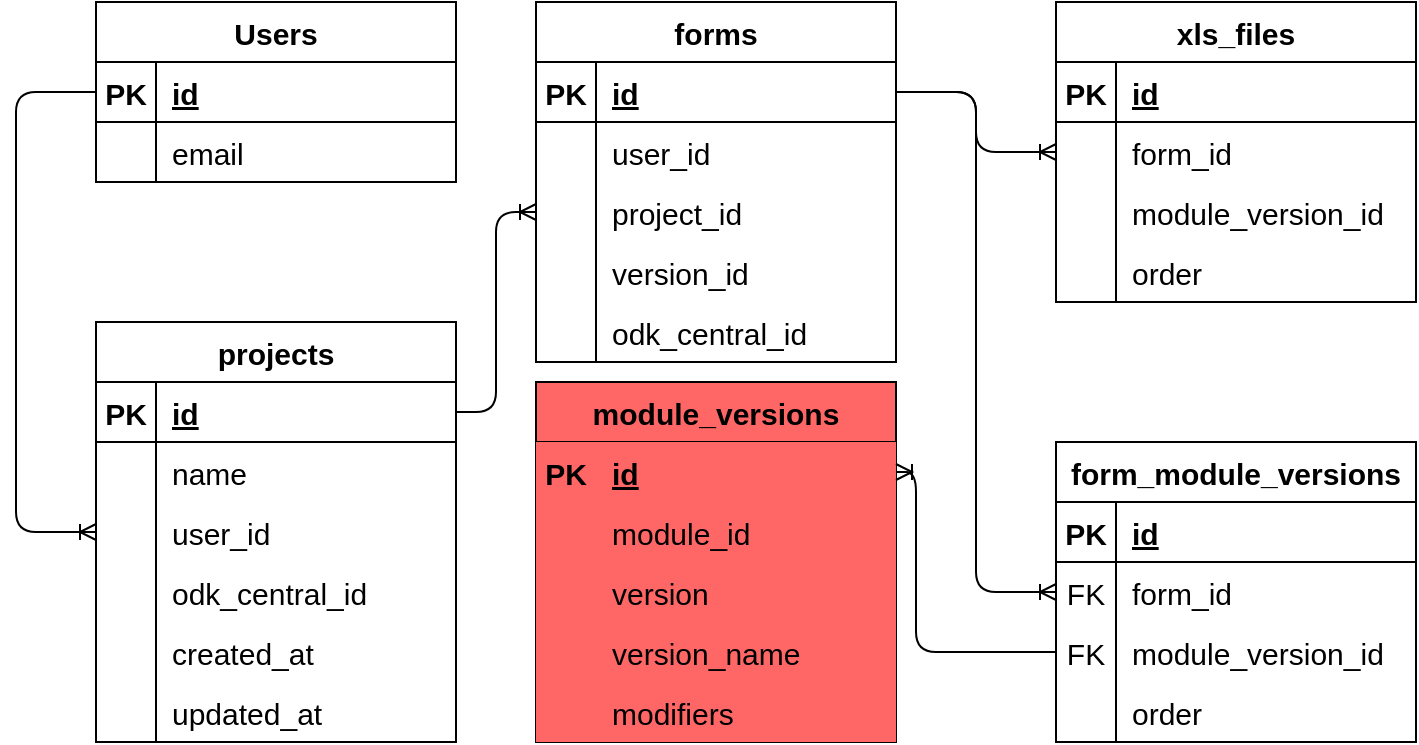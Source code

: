 <mxfile version="14.9.6" type="device"><diagram id="-RQtp0on42Yfe7cX6TAC" name="Page-1"><mxGraphModel dx="1024" dy="593" grid="1" gridSize="10" guides="1" tooltips="1" connect="1" arrows="1" fold="1" page="1" pageScale="1" pageWidth="1654" pageHeight="2336" math="0" shadow="0"><root><mxCell id="0"/><mxCell id="1" parent="0"/><mxCell id="PeWnFqlLQB9ZJIhjdBTY-1" value="Users" style="shape=table;startSize=30;container=1;collapsible=1;childLayout=tableLayout;fixedRows=1;rowLines=0;fontStyle=1;align=center;resizeLast=1;fontSize=15;" vertex="1" parent="1"><mxGeometry x="80" y="320" width="180" height="90" as="geometry"/></mxCell><mxCell id="PeWnFqlLQB9ZJIhjdBTY-2" value="" style="shape=partialRectangle;collapsible=0;dropTarget=0;pointerEvents=0;fillColor=none;top=0;left=0;bottom=1;right=0;points=[[0,0.5],[1,0.5]];portConstraint=eastwest;fontSize=15;" vertex="1" parent="PeWnFqlLQB9ZJIhjdBTY-1"><mxGeometry y="30" width="180" height="30" as="geometry"/></mxCell><mxCell id="PeWnFqlLQB9ZJIhjdBTY-3" value="PK" style="shape=partialRectangle;connectable=0;fillColor=none;top=0;left=0;bottom=0;right=0;fontStyle=1;overflow=hidden;fontSize=15;" vertex="1" parent="PeWnFqlLQB9ZJIhjdBTY-2"><mxGeometry width="30" height="30" as="geometry"/></mxCell><mxCell id="PeWnFqlLQB9ZJIhjdBTY-4" value="id" style="shape=partialRectangle;connectable=0;fillColor=none;top=0;left=0;bottom=0;right=0;align=left;spacingLeft=6;fontStyle=5;overflow=hidden;fontSize=15;" vertex="1" parent="PeWnFqlLQB9ZJIhjdBTY-2"><mxGeometry x="30" width="150" height="30" as="geometry"/></mxCell><mxCell id="PeWnFqlLQB9ZJIhjdBTY-5" value="" style="shape=partialRectangle;collapsible=0;dropTarget=0;pointerEvents=0;fillColor=none;top=0;left=0;bottom=0;right=0;points=[[0,0.5],[1,0.5]];portConstraint=eastwest;fontSize=15;" vertex="1" parent="PeWnFqlLQB9ZJIhjdBTY-1"><mxGeometry y="60" width="180" height="30" as="geometry"/></mxCell><mxCell id="PeWnFqlLQB9ZJIhjdBTY-6" value="" style="shape=partialRectangle;connectable=0;fillColor=none;top=0;left=0;bottom=0;right=0;editable=1;overflow=hidden;fontSize=15;" vertex="1" parent="PeWnFqlLQB9ZJIhjdBTY-5"><mxGeometry width="30" height="30" as="geometry"/></mxCell><mxCell id="PeWnFqlLQB9ZJIhjdBTY-7" value="email" style="shape=partialRectangle;connectable=0;fillColor=none;top=0;left=0;bottom=0;right=0;align=left;spacingLeft=6;overflow=hidden;fontSize=15;" vertex="1" parent="PeWnFqlLQB9ZJIhjdBTY-5"><mxGeometry x="30" width="150" height="30" as="geometry"/></mxCell><mxCell id="PeWnFqlLQB9ZJIhjdBTY-17" value="projects" style="shape=table;startSize=30;container=1;collapsible=1;childLayout=tableLayout;fixedRows=1;rowLines=0;fontStyle=1;align=center;resizeLast=1;fontSize=15;" vertex="1" parent="1"><mxGeometry x="80" y="480" width="180" height="210" as="geometry"/></mxCell><mxCell id="PeWnFqlLQB9ZJIhjdBTY-18" value="" style="shape=partialRectangle;collapsible=0;dropTarget=0;pointerEvents=0;fillColor=none;top=0;left=0;bottom=1;right=0;points=[[0,0.5],[1,0.5]];portConstraint=eastwest;fontSize=15;" vertex="1" parent="PeWnFqlLQB9ZJIhjdBTY-17"><mxGeometry y="30" width="180" height="30" as="geometry"/></mxCell><mxCell id="PeWnFqlLQB9ZJIhjdBTY-19" value="PK" style="shape=partialRectangle;connectable=0;fillColor=none;top=0;left=0;bottom=0;right=0;fontStyle=1;overflow=hidden;fontSize=15;" vertex="1" parent="PeWnFqlLQB9ZJIhjdBTY-18"><mxGeometry width="30" height="30" as="geometry"/></mxCell><mxCell id="PeWnFqlLQB9ZJIhjdBTY-20" value="id" style="shape=partialRectangle;connectable=0;fillColor=none;top=0;left=0;bottom=0;right=0;align=left;spacingLeft=6;fontStyle=5;overflow=hidden;fontSize=15;" vertex="1" parent="PeWnFqlLQB9ZJIhjdBTY-18"><mxGeometry x="30" width="150" height="30" as="geometry"/></mxCell><mxCell id="PeWnFqlLQB9ZJIhjdBTY-21" value="" style="shape=partialRectangle;collapsible=0;dropTarget=0;pointerEvents=0;fillColor=none;top=0;left=0;bottom=0;right=0;points=[[0,0.5],[1,0.5]];portConstraint=eastwest;fontSize=15;" vertex="1" parent="PeWnFqlLQB9ZJIhjdBTY-17"><mxGeometry y="60" width="180" height="30" as="geometry"/></mxCell><mxCell id="PeWnFqlLQB9ZJIhjdBTY-22" value="" style="shape=partialRectangle;connectable=0;fillColor=none;top=0;left=0;bottom=0;right=0;editable=1;overflow=hidden;fontSize=15;" vertex="1" parent="PeWnFqlLQB9ZJIhjdBTY-21"><mxGeometry width="30" height="30" as="geometry"/></mxCell><mxCell id="PeWnFqlLQB9ZJIhjdBTY-23" value="name" style="shape=partialRectangle;connectable=0;fillColor=none;top=0;left=0;bottom=0;right=0;align=left;spacingLeft=6;overflow=hidden;fontSize=15;" vertex="1" parent="PeWnFqlLQB9ZJIhjdBTY-21"><mxGeometry x="30" width="150" height="30" as="geometry"/></mxCell><mxCell id="PeWnFqlLQB9ZJIhjdBTY-65" value="" style="shape=partialRectangle;collapsible=0;dropTarget=0;pointerEvents=0;fillColor=none;top=0;left=0;bottom=0;right=0;points=[[0,0.5],[1,0.5]];portConstraint=eastwest;fontSize=15;" vertex="1" parent="PeWnFqlLQB9ZJIhjdBTY-17"><mxGeometry y="90" width="180" height="30" as="geometry"/></mxCell><mxCell id="PeWnFqlLQB9ZJIhjdBTY-66" value="" style="shape=partialRectangle;connectable=0;fillColor=none;top=0;left=0;bottom=0;right=0;editable=1;overflow=hidden;fontSize=15;" vertex="1" parent="PeWnFqlLQB9ZJIhjdBTY-65"><mxGeometry width="30" height="30" as="geometry"/></mxCell><mxCell id="PeWnFqlLQB9ZJIhjdBTY-67" value="user_id" style="shape=partialRectangle;connectable=0;fillColor=none;top=0;left=0;bottom=0;right=0;align=left;spacingLeft=6;overflow=hidden;fontSize=15;" vertex="1" parent="PeWnFqlLQB9ZJIhjdBTY-65"><mxGeometry x="30" width="150" height="30" as="geometry"/></mxCell><mxCell id="PeWnFqlLQB9ZJIhjdBTY-45" value="" style="shape=partialRectangle;collapsible=0;dropTarget=0;pointerEvents=0;fillColor=none;top=0;left=0;bottom=0;right=0;points=[[0,0.5],[1,0.5]];portConstraint=eastwest;fontSize=15;" vertex="1" parent="PeWnFqlLQB9ZJIhjdBTY-17"><mxGeometry y="120" width="180" height="30" as="geometry"/></mxCell><mxCell id="PeWnFqlLQB9ZJIhjdBTY-46" value="" style="shape=partialRectangle;connectable=0;fillColor=none;top=0;left=0;bottom=0;right=0;editable=1;overflow=hidden;fontSize=15;" vertex="1" parent="PeWnFqlLQB9ZJIhjdBTY-45"><mxGeometry width="30" height="30" as="geometry"/></mxCell><mxCell id="PeWnFqlLQB9ZJIhjdBTY-47" value="odk_central_id" style="shape=partialRectangle;connectable=0;fillColor=none;top=0;left=0;bottom=0;right=0;align=left;spacingLeft=6;overflow=hidden;fontSize=15;" vertex="1" parent="PeWnFqlLQB9ZJIhjdBTY-45"><mxGeometry x="30" width="150" height="30" as="geometry"/></mxCell><mxCell id="PeWnFqlLQB9ZJIhjdBTY-59" value="" style="shape=partialRectangle;collapsible=0;dropTarget=0;pointerEvents=0;fillColor=none;top=0;left=0;bottom=0;right=0;points=[[0,0.5],[1,0.5]];portConstraint=eastwest;fontSize=15;" vertex="1" parent="PeWnFqlLQB9ZJIhjdBTY-17"><mxGeometry y="150" width="180" height="30" as="geometry"/></mxCell><mxCell id="PeWnFqlLQB9ZJIhjdBTY-60" value="" style="shape=partialRectangle;connectable=0;fillColor=none;top=0;left=0;bottom=0;right=0;editable=1;overflow=hidden;fontSize=15;" vertex="1" parent="PeWnFqlLQB9ZJIhjdBTY-59"><mxGeometry width="30" height="30" as="geometry"/></mxCell><mxCell id="PeWnFqlLQB9ZJIhjdBTY-61" value="created_at" style="shape=partialRectangle;connectable=0;fillColor=none;top=0;left=0;bottom=0;right=0;align=left;spacingLeft=6;overflow=hidden;fontSize=15;" vertex="1" parent="PeWnFqlLQB9ZJIhjdBTY-59"><mxGeometry x="30" width="150" height="30" as="geometry"/></mxCell><mxCell id="PeWnFqlLQB9ZJIhjdBTY-62" value="" style="shape=partialRectangle;collapsible=0;dropTarget=0;pointerEvents=0;fillColor=none;top=0;left=0;bottom=0;right=0;points=[[0,0.5],[1,0.5]];portConstraint=eastwest;fontSize=15;" vertex="1" parent="PeWnFqlLQB9ZJIhjdBTY-17"><mxGeometry y="180" width="180" height="30" as="geometry"/></mxCell><mxCell id="PeWnFqlLQB9ZJIhjdBTY-63" value="" style="shape=partialRectangle;connectable=0;fillColor=none;top=0;left=0;bottom=0;right=0;editable=1;overflow=hidden;fontSize=15;" vertex="1" parent="PeWnFqlLQB9ZJIhjdBTY-62"><mxGeometry width="30" height="30" as="geometry"/></mxCell><mxCell id="PeWnFqlLQB9ZJIhjdBTY-64" value="updated_at" style="shape=partialRectangle;connectable=0;fillColor=none;top=0;left=0;bottom=0;right=0;align=left;spacingLeft=6;overflow=hidden;fontSize=15;" vertex="1" parent="PeWnFqlLQB9ZJIhjdBTY-62"><mxGeometry x="30" width="150" height="30" as="geometry"/></mxCell><mxCell id="PeWnFqlLQB9ZJIhjdBTY-24" value="form_module_versions" style="shape=table;startSize=30;container=1;collapsible=1;childLayout=tableLayout;fixedRows=1;rowLines=0;fontStyle=1;align=center;resizeLast=1;fontSize=15;" vertex="1" parent="1"><mxGeometry x="560" y="540" width="180" height="150" as="geometry"/></mxCell><mxCell id="PeWnFqlLQB9ZJIhjdBTY-25" value="" style="shape=partialRectangle;collapsible=0;dropTarget=0;pointerEvents=0;fillColor=none;top=0;left=0;bottom=1;right=0;points=[[0,0.5],[1,0.5]];portConstraint=eastwest;fontSize=15;" vertex="1" parent="PeWnFqlLQB9ZJIhjdBTY-24"><mxGeometry y="30" width="180" height="30" as="geometry"/></mxCell><mxCell id="PeWnFqlLQB9ZJIhjdBTY-26" value="PK" style="shape=partialRectangle;connectable=0;fillColor=none;top=0;left=0;bottom=0;right=0;fontStyle=1;overflow=hidden;fontSize=15;" vertex="1" parent="PeWnFqlLQB9ZJIhjdBTY-25"><mxGeometry width="30" height="30" as="geometry"/></mxCell><mxCell id="PeWnFqlLQB9ZJIhjdBTY-27" value="id" style="shape=partialRectangle;connectable=0;fillColor=none;top=0;left=0;bottom=0;right=0;align=left;spacingLeft=6;fontStyle=5;overflow=hidden;fontSize=15;" vertex="1" parent="PeWnFqlLQB9ZJIhjdBTY-25"><mxGeometry x="30" width="150" height="30" as="geometry"/></mxCell><mxCell id="PeWnFqlLQB9ZJIhjdBTY-28" value="" style="shape=partialRectangle;collapsible=0;dropTarget=0;pointerEvents=0;fillColor=none;top=0;left=0;bottom=0;right=0;points=[[0,0.5],[1,0.5]];portConstraint=eastwest;fontSize=15;" vertex="1" parent="PeWnFqlLQB9ZJIhjdBTY-24"><mxGeometry y="60" width="180" height="30" as="geometry"/></mxCell><mxCell id="PeWnFqlLQB9ZJIhjdBTY-29" value="FK" style="shape=partialRectangle;connectable=0;fillColor=none;top=0;left=0;bottom=0;right=0;editable=1;overflow=hidden;fontSize=15;" vertex="1" parent="PeWnFqlLQB9ZJIhjdBTY-28"><mxGeometry width="30" height="30" as="geometry"/></mxCell><mxCell id="PeWnFqlLQB9ZJIhjdBTY-30" value="form_id" style="shape=partialRectangle;connectable=0;fillColor=none;top=0;left=0;bottom=0;right=0;align=left;spacingLeft=6;overflow=hidden;fontSize=15;" vertex="1" parent="PeWnFqlLQB9ZJIhjdBTY-28"><mxGeometry x="30" width="150" height="30" as="geometry"/></mxCell><mxCell id="PeWnFqlLQB9ZJIhjdBTY-100" value="" style="shape=partialRectangle;collapsible=0;dropTarget=0;pointerEvents=0;fillColor=none;top=0;left=0;bottom=0;right=0;points=[[0,0.5],[1,0.5]];portConstraint=eastwest;fontSize=15;" vertex="1" parent="PeWnFqlLQB9ZJIhjdBTY-24"><mxGeometry y="90" width="180" height="30" as="geometry"/></mxCell><mxCell id="PeWnFqlLQB9ZJIhjdBTY-101" value="FK" style="shape=partialRectangle;connectable=0;fillColor=none;top=0;left=0;bottom=0;right=0;editable=1;overflow=hidden;fontSize=15;" vertex="1" parent="PeWnFqlLQB9ZJIhjdBTY-100"><mxGeometry width="30" height="30" as="geometry"/></mxCell><mxCell id="PeWnFqlLQB9ZJIhjdBTY-102" value="module_version_id" style="shape=partialRectangle;connectable=0;fillColor=none;top=0;left=0;bottom=0;right=0;align=left;spacingLeft=6;overflow=hidden;fontSize=15;" vertex="1" parent="PeWnFqlLQB9ZJIhjdBTY-100"><mxGeometry x="30" width="150" height="30" as="geometry"/></mxCell><mxCell id="PeWnFqlLQB9ZJIhjdBTY-103" value="" style="shape=partialRectangle;collapsible=0;dropTarget=0;pointerEvents=0;fillColor=none;top=0;left=0;bottom=0;right=0;points=[[0,0.5],[1,0.5]];portConstraint=eastwest;fontSize=15;" vertex="1" parent="PeWnFqlLQB9ZJIhjdBTY-24"><mxGeometry y="120" width="180" height="30" as="geometry"/></mxCell><mxCell id="PeWnFqlLQB9ZJIhjdBTY-104" value="" style="shape=partialRectangle;connectable=0;fillColor=none;top=0;left=0;bottom=0;right=0;editable=1;overflow=hidden;fontSize=15;" vertex="1" parent="PeWnFqlLQB9ZJIhjdBTY-103"><mxGeometry width="30" height="30" as="geometry"/></mxCell><mxCell id="PeWnFqlLQB9ZJIhjdBTY-105" value="order" style="shape=partialRectangle;connectable=0;fillColor=none;top=0;left=0;bottom=0;right=0;align=left;spacingLeft=6;overflow=hidden;fontSize=15;" vertex="1" parent="PeWnFqlLQB9ZJIhjdBTY-103"><mxGeometry x="30" width="150" height="30" as="geometry"/></mxCell><mxCell id="PeWnFqlLQB9ZJIhjdBTY-31" value="module_versions" style="shape=table;startSize=30;container=1;collapsible=1;childLayout=tableLayout;fixedRows=1;rowLines=0;fontStyle=1;align=center;resizeLast=1;fillColor=#FF6666;fontSize=15;" vertex="1" parent="1"><mxGeometry x="300" y="510" width="180" height="180" as="geometry"/></mxCell><mxCell id="PeWnFqlLQB9ZJIhjdBTY-32" value="" style="shape=partialRectangle;collapsible=0;dropTarget=0;pointerEvents=0;top=0;left=0;bottom=1;right=0;points=[[0,0.5],[1,0.5]];portConstraint=eastwest;fillColor=#FF6666;fontSize=15;" vertex="1" parent="PeWnFqlLQB9ZJIhjdBTY-31"><mxGeometry y="30" width="180" height="30" as="geometry"/></mxCell><mxCell id="PeWnFqlLQB9ZJIhjdBTY-33" value="PK" style="shape=partialRectangle;connectable=0;top=0;left=0;bottom=0;right=0;fontStyle=1;overflow=hidden;fillColor=#FF6666;fontSize=15;" vertex="1" parent="PeWnFqlLQB9ZJIhjdBTY-32"><mxGeometry width="30" height="30" as="geometry"/></mxCell><mxCell id="PeWnFqlLQB9ZJIhjdBTY-34" value="id" style="shape=partialRectangle;connectable=0;top=0;left=0;bottom=0;right=0;align=left;spacingLeft=6;fontStyle=5;overflow=hidden;fillColor=#FF6666;fontSize=15;" vertex="1" parent="PeWnFqlLQB9ZJIhjdBTY-32"><mxGeometry x="30" width="150" height="30" as="geometry"/></mxCell><mxCell id="PeWnFqlLQB9ZJIhjdBTY-35" value="" style="shape=partialRectangle;collapsible=0;dropTarget=0;pointerEvents=0;top=0;left=0;bottom=0;right=0;points=[[0,0.5],[1,0.5]];portConstraint=eastwest;fillColor=#FF6666;fontSize=15;" vertex="1" parent="PeWnFqlLQB9ZJIhjdBTY-31"><mxGeometry y="60" width="180" height="30" as="geometry"/></mxCell><mxCell id="PeWnFqlLQB9ZJIhjdBTY-36" value="" style="shape=partialRectangle;connectable=0;top=0;left=0;bottom=0;right=0;editable=1;overflow=hidden;fillColor=#FF6666;fontSize=15;" vertex="1" parent="PeWnFqlLQB9ZJIhjdBTY-35"><mxGeometry width="30" height="30" as="geometry"/></mxCell><mxCell id="PeWnFqlLQB9ZJIhjdBTY-37" value="module_id" style="shape=partialRectangle;connectable=0;top=0;left=0;bottom=0;right=0;align=left;spacingLeft=6;overflow=hidden;fillColor=#FF6666;fontSize=15;" vertex="1" parent="PeWnFqlLQB9ZJIhjdBTY-35"><mxGeometry x="30" width="150" height="30" as="geometry"/></mxCell><mxCell id="PeWnFqlLQB9ZJIhjdBTY-85" value="" style="shape=partialRectangle;collapsible=0;dropTarget=0;pointerEvents=0;top=0;left=0;bottom=0;right=0;points=[[0,0.5],[1,0.5]];portConstraint=eastwest;fillColor=#FF6666;fontSize=15;" vertex="1" parent="PeWnFqlLQB9ZJIhjdBTY-31"><mxGeometry y="90" width="180" height="30" as="geometry"/></mxCell><mxCell id="PeWnFqlLQB9ZJIhjdBTY-86" value="" style="shape=partialRectangle;connectable=0;top=0;left=0;bottom=0;right=0;editable=1;overflow=hidden;fillColor=#FF6666;fontSize=15;" vertex="1" parent="PeWnFqlLQB9ZJIhjdBTY-85"><mxGeometry width="30" height="30" as="geometry"/></mxCell><mxCell id="PeWnFqlLQB9ZJIhjdBTY-87" value="version" style="shape=partialRectangle;connectable=0;top=0;left=0;bottom=0;right=0;align=left;spacingLeft=6;overflow=hidden;fillColor=#FF6666;fontSize=15;" vertex="1" parent="PeWnFqlLQB9ZJIhjdBTY-85"><mxGeometry x="30" width="150" height="30" as="geometry"/></mxCell><mxCell id="PeWnFqlLQB9ZJIhjdBTY-88" value="" style="shape=partialRectangle;collapsible=0;dropTarget=0;pointerEvents=0;top=0;left=0;bottom=0;right=0;points=[[0,0.5],[1,0.5]];portConstraint=eastwest;fillColor=#FF6666;fontSize=15;" vertex="1" parent="PeWnFqlLQB9ZJIhjdBTY-31"><mxGeometry y="120" width="180" height="30" as="geometry"/></mxCell><mxCell id="PeWnFqlLQB9ZJIhjdBTY-89" value="" style="shape=partialRectangle;connectable=0;top=0;left=0;bottom=0;right=0;editable=1;overflow=hidden;fillColor=#FF6666;fontSize=15;" vertex="1" parent="PeWnFqlLQB9ZJIhjdBTY-88"><mxGeometry width="30" height="30" as="geometry"/></mxCell><mxCell id="PeWnFqlLQB9ZJIhjdBTY-90" value="version_name" style="shape=partialRectangle;connectable=0;top=0;left=0;bottom=0;right=0;align=left;spacingLeft=6;overflow=hidden;fillColor=#FF6666;fontSize=15;" vertex="1" parent="PeWnFqlLQB9ZJIhjdBTY-88"><mxGeometry x="30" width="150" height="30" as="geometry"/></mxCell><mxCell id="PeWnFqlLQB9ZJIhjdBTY-91" value="" style="shape=partialRectangle;collapsible=0;dropTarget=0;pointerEvents=0;top=0;left=0;bottom=0;right=0;points=[[0,0.5],[1,0.5]];portConstraint=eastwest;fillColor=#FF6666;fontSize=15;" vertex="1" parent="PeWnFqlLQB9ZJIhjdBTY-31"><mxGeometry y="150" width="180" height="30" as="geometry"/></mxCell><mxCell id="PeWnFqlLQB9ZJIhjdBTY-92" value="" style="shape=partialRectangle;connectable=0;top=0;left=0;bottom=0;right=0;editable=1;overflow=hidden;fillColor=#FF6666;fontSize=15;" vertex="1" parent="PeWnFqlLQB9ZJIhjdBTY-91"><mxGeometry width="30" height="30" as="geometry"/></mxCell><mxCell id="PeWnFqlLQB9ZJIhjdBTY-93" value="modifiers" style="shape=partialRectangle;connectable=0;top=0;left=0;bottom=0;right=0;align=left;spacingLeft=6;overflow=hidden;fillColor=#FF6666;fontSize=15;" vertex="1" parent="PeWnFqlLQB9ZJIhjdBTY-91"><mxGeometry x="30" width="150" height="30" as="geometry"/></mxCell><mxCell id="PeWnFqlLQB9ZJIhjdBTY-38" value="forms" style="shape=table;startSize=30;container=1;collapsible=1;childLayout=tableLayout;fixedRows=1;rowLines=0;fontStyle=1;align=center;resizeLast=1;fontSize=15;" vertex="1" parent="1"><mxGeometry x="300" y="320" width="180" height="180" as="geometry"/></mxCell><mxCell id="PeWnFqlLQB9ZJIhjdBTY-39" value="" style="shape=partialRectangle;collapsible=0;dropTarget=0;pointerEvents=0;fillColor=none;top=0;left=0;bottom=1;right=0;points=[[0,0.5],[1,0.5]];portConstraint=eastwest;fontSize=15;" vertex="1" parent="PeWnFqlLQB9ZJIhjdBTY-38"><mxGeometry y="30" width="180" height="30" as="geometry"/></mxCell><mxCell id="PeWnFqlLQB9ZJIhjdBTY-40" value="PK" style="shape=partialRectangle;connectable=0;fillColor=none;top=0;left=0;bottom=0;right=0;fontStyle=1;overflow=hidden;fontSize=15;" vertex="1" parent="PeWnFqlLQB9ZJIhjdBTY-39"><mxGeometry width="30" height="30" as="geometry"/></mxCell><mxCell id="PeWnFqlLQB9ZJIhjdBTY-41" value="id" style="shape=partialRectangle;connectable=0;fillColor=none;top=0;left=0;bottom=0;right=0;align=left;spacingLeft=6;fontStyle=5;overflow=hidden;fontSize=15;" vertex="1" parent="PeWnFqlLQB9ZJIhjdBTY-39"><mxGeometry x="30" width="150" height="30" as="geometry"/></mxCell><mxCell id="PeWnFqlLQB9ZJIhjdBTY-42" value="" style="shape=partialRectangle;collapsible=0;dropTarget=0;pointerEvents=0;fillColor=none;top=0;left=0;bottom=0;right=0;points=[[0,0.5],[1,0.5]];portConstraint=eastwest;fontSize=15;" vertex="1" parent="PeWnFqlLQB9ZJIhjdBTY-38"><mxGeometry y="60" width="180" height="30" as="geometry"/></mxCell><mxCell id="PeWnFqlLQB9ZJIhjdBTY-43" value="" style="shape=partialRectangle;connectable=0;fillColor=none;top=0;left=0;bottom=0;right=0;editable=1;overflow=hidden;fontSize=15;" vertex="1" parent="PeWnFqlLQB9ZJIhjdBTY-42"><mxGeometry width="30" height="30" as="geometry"/></mxCell><mxCell id="PeWnFqlLQB9ZJIhjdBTY-44" value="user_id" style="shape=partialRectangle;connectable=0;fillColor=none;top=0;left=0;bottom=0;right=0;align=left;spacingLeft=6;overflow=hidden;fontSize=15;" vertex="1" parent="PeWnFqlLQB9ZJIhjdBTY-42"><mxGeometry x="30" width="150" height="30" as="geometry"/></mxCell><mxCell id="PeWnFqlLQB9ZJIhjdBTY-71" value="" style="shape=partialRectangle;collapsible=0;dropTarget=0;pointerEvents=0;fillColor=none;top=0;left=0;bottom=0;right=0;points=[[0,0.5],[1,0.5]];portConstraint=eastwest;fontSize=15;" vertex="1" parent="PeWnFqlLQB9ZJIhjdBTY-38"><mxGeometry y="90" width="180" height="30" as="geometry"/></mxCell><mxCell id="PeWnFqlLQB9ZJIhjdBTY-72" value="" style="shape=partialRectangle;connectable=0;fillColor=none;top=0;left=0;bottom=0;right=0;editable=1;overflow=hidden;fontSize=15;" vertex="1" parent="PeWnFqlLQB9ZJIhjdBTY-71"><mxGeometry width="30" height="30" as="geometry"/></mxCell><mxCell id="PeWnFqlLQB9ZJIhjdBTY-73" value="project_id" style="shape=partialRectangle;connectable=0;fillColor=none;top=0;left=0;bottom=0;right=0;align=left;spacingLeft=6;overflow=hidden;fontSize=15;" vertex="1" parent="PeWnFqlLQB9ZJIhjdBTY-71"><mxGeometry x="30" width="150" height="30" as="geometry"/></mxCell><mxCell id="PeWnFqlLQB9ZJIhjdBTY-75" value="" style="shape=partialRectangle;collapsible=0;dropTarget=0;pointerEvents=0;fillColor=none;top=0;left=0;bottom=0;right=0;points=[[0,0.5],[1,0.5]];portConstraint=eastwest;fontSize=15;" vertex="1" parent="PeWnFqlLQB9ZJIhjdBTY-38"><mxGeometry y="120" width="180" height="30" as="geometry"/></mxCell><mxCell id="PeWnFqlLQB9ZJIhjdBTY-76" value="" style="shape=partialRectangle;connectable=0;fillColor=none;top=0;left=0;bottom=0;right=0;editable=1;overflow=hidden;fontSize=15;" vertex="1" parent="PeWnFqlLQB9ZJIhjdBTY-75"><mxGeometry width="30" height="30" as="geometry"/></mxCell><mxCell id="PeWnFqlLQB9ZJIhjdBTY-77" value="version_id" style="shape=partialRectangle;connectable=0;fillColor=none;top=0;left=0;bottom=0;right=0;align=left;spacingLeft=6;overflow=hidden;fontSize=15;" vertex="1" parent="PeWnFqlLQB9ZJIhjdBTY-75"><mxGeometry x="30" width="150" height="30" as="geometry"/></mxCell><mxCell id="PeWnFqlLQB9ZJIhjdBTY-96" value="" style="shape=partialRectangle;collapsible=0;dropTarget=0;pointerEvents=0;fillColor=none;top=0;left=0;bottom=0;right=0;points=[[0,0.5],[1,0.5]];portConstraint=eastwest;fontSize=15;" vertex="1" parent="PeWnFqlLQB9ZJIhjdBTY-38"><mxGeometry y="150" width="180" height="30" as="geometry"/></mxCell><mxCell id="PeWnFqlLQB9ZJIhjdBTY-97" value="" style="shape=partialRectangle;connectable=0;fillColor=none;top=0;left=0;bottom=0;right=0;editable=1;overflow=hidden;fontSize=15;" vertex="1" parent="PeWnFqlLQB9ZJIhjdBTY-96"><mxGeometry width="30" height="30" as="geometry"/></mxCell><mxCell id="PeWnFqlLQB9ZJIhjdBTY-98" value="odk_central_id" style="shape=partialRectangle;connectable=0;fillColor=none;top=0;left=0;bottom=0;right=0;align=left;spacingLeft=6;overflow=hidden;fontSize=15;" vertex="1" parent="PeWnFqlLQB9ZJIhjdBTY-96"><mxGeometry x="30" width="150" height="30" as="geometry"/></mxCell><mxCell id="PeWnFqlLQB9ZJIhjdBTY-69" value="" style="edgeStyle=orthogonalEdgeStyle;fontSize=15;html=1;endArrow=ERoneToMany;exitX=0;exitY=0.5;exitDx=0;exitDy=0;entryX=0;entryY=0.5;entryDx=0;entryDy=0;" edge="1" parent="1" source="PeWnFqlLQB9ZJIhjdBTY-2" target="PeWnFqlLQB9ZJIhjdBTY-65"><mxGeometry width="100" height="100" relative="1" as="geometry"><mxPoint x="-80" y="555" as="sourcePoint"/><mxPoint x="20" y="455" as="targetPoint"/><Array as="points"><mxPoint x="40" y="365"/><mxPoint x="40" y="585"/></Array></mxGeometry></mxCell><mxCell id="PeWnFqlLQB9ZJIhjdBTY-74" value="" style="edgeStyle=orthogonalEdgeStyle;fontSize=15;html=1;endArrow=ERoneToMany;entryX=0;entryY=0.5;entryDx=0;entryDy=0;" edge="1" parent="1" source="PeWnFqlLQB9ZJIhjdBTY-18" target="PeWnFqlLQB9ZJIhjdBTY-71"><mxGeometry width="100" height="100" relative="1" as="geometry"><mxPoint x="350" y="460" as="sourcePoint"/><mxPoint x="450" y="360" as="targetPoint"/></mxGeometry></mxCell><mxCell id="PeWnFqlLQB9ZJIhjdBTY-99" value="" style="edgeStyle=orthogonalEdgeStyle;fontSize=15;html=1;endArrow=ERoneToMany;exitX=1;exitY=0.5;exitDx=0;exitDy=0;" edge="1" parent="1" source="PeWnFqlLQB9ZJIhjdBTY-39"><mxGeometry width="100" height="100" relative="1" as="geometry"><mxPoint x="480" y="520" as="sourcePoint"/><mxPoint x="560" y="615" as="targetPoint"/><Array as="points"><mxPoint x="520" y="365"/><mxPoint x="520" y="615"/></Array></mxGeometry></mxCell><mxCell id="PeWnFqlLQB9ZJIhjdBTY-106" value="xls_files" style="shape=table;startSize=30;container=1;collapsible=1;childLayout=tableLayout;fixedRows=1;rowLines=0;fontStyle=1;align=center;resizeLast=1;fontSize=15;" vertex="1" parent="1"><mxGeometry x="560" y="320" width="180" height="150" as="geometry"/></mxCell><mxCell id="PeWnFqlLQB9ZJIhjdBTY-107" value="" style="shape=partialRectangle;collapsible=0;dropTarget=0;pointerEvents=0;fillColor=none;top=0;left=0;bottom=1;right=0;points=[[0,0.5],[1,0.5]];portConstraint=eastwest;fontSize=15;" vertex="1" parent="PeWnFqlLQB9ZJIhjdBTY-106"><mxGeometry y="30" width="180" height="30" as="geometry"/></mxCell><mxCell id="PeWnFqlLQB9ZJIhjdBTY-108" value="PK" style="shape=partialRectangle;connectable=0;fillColor=none;top=0;left=0;bottom=0;right=0;fontStyle=1;overflow=hidden;fontSize=15;" vertex="1" parent="PeWnFqlLQB9ZJIhjdBTY-107"><mxGeometry width="30" height="30" as="geometry"/></mxCell><mxCell id="PeWnFqlLQB9ZJIhjdBTY-109" value="id" style="shape=partialRectangle;connectable=0;fillColor=none;top=0;left=0;bottom=0;right=0;align=left;spacingLeft=6;fontStyle=5;overflow=hidden;fontSize=15;" vertex="1" parent="PeWnFqlLQB9ZJIhjdBTY-107"><mxGeometry x="30" width="150" height="30" as="geometry"/></mxCell><mxCell id="PeWnFqlLQB9ZJIhjdBTY-110" value="" style="shape=partialRectangle;collapsible=0;dropTarget=0;pointerEvents=0;fillColor=none;top=0;left=0;bottom=0;right=0;points=[[0,0.5],[1,0.5]];portConstraint=eastwest;fontSize=15;" vertex="1" parent="PeWnFqlLQB9ZJIhjdBTY-106"><mxGeometry y="60" width="180" height="30" as="geometry"/></mxCell><mxCell id="PeWnFqlLQB9ZJIhjdBTY-111" value="" style="shape=partialRectangle;connectable=0;fillColor=none;top=0;left=0;bottom=0;right=0;editable=1;overflow=hidden;fontSize=15;" vertex="1" parent="PeWnFqlLQB9ZJIhjdBTY-110"><mxGeometry width="30" height="30" as="geometry"/></mxCell><mxCell id="PeWnFqlLQB9ZJIhjdBTY-112" value="form_id" style="shape=partialRectangle;connectable=0;fillColor=none;top=0;left=0;bottom=0;right=0;align=left;spacingLeft=6;overflow=hidden;fontSize=15;" vertex="1" parent="PeWnFqlLQB9ZJIhjdBTY-110"><mxGeometry x="30" width="150" height="30" as="geometry"/></mxCell><mxCell id="PeWnFqlLQB9ZJIhjdBTY-113" value="" style="shape=partialRectangle;collapsible=0;dropTarget=0;pointerEvents=0;fillColor=none;top=0;left=0;bottom=0;right=0;points=[[0,0.5],[1,0.5]];portConstraint=eastwest;fontSize=15;" vertex="1" parent="PeWnFqlLQB9ZJIhjdBTY-106"><mxGeometry y="90" width="180" height="30" as="geometry"/></mxCell><mxCell id="PeWnFqlLQB9ZJIhjdBTY-114" value="" style="shape=partialRectangle;connectable=0;fillColor=none;top=0;left=0;bottom=0;right=0;editable=1;overflow=hidden;fontSize=15;" vertex="1" parent="PeWnFqlLQB9ZJIhjdBTY-113"><mxGeometry width="30" height="30" as="geometry"/></mxCell><mxCell id="PeWnFqlLQB9ZJIhjdBTY-115" value="module_version_id" style="shape=partialRectangle;connectable=0;fillColor=none;top=0;left=0;bottom=0;right=0;align=left;spacingLeft=6;overflow=hidden;fontSize=15;" vertex="1" parent="PeWnFqlLQB9ZJIhjdBTY-113"><mxGeometry x="30" width="150" height="30" as="geometry"/></mxCell><mxCell id="PeWnFqlLQB9ZJIhjdBTY-116" value="" style="shape=partialRectangle;collapsible=0;dropTarget=0;pointerEvents=0;fillColor=none;top=0;left=0;bottom=0;right=0;points=[[0,0.5],[1,0.5]];portConstraint=eastwest;fontSize=15;" vertex="1" parent="PeWnFqlLQB9ZJIhjdBTY-106"><mxGeometry y="120" width="180" height="30" as="geometry"/></mxCell><mxCell id="PeWnFqlLQB9ZJIhjdBTY-117" value="" style="shape=partialRectangle;connectable=0;fillColor=none;top=0;left=0;bottom=0;right=0;editable=1;overflow=hidden;fontSize=15;" vertex="1" parent="PeWnFqlLQB9ZJIhjdBTY-116"><mxGeometry width="30" height="30" as="geometry"/></mxCell><mxCell id="PeWnFqlLQB9ZJIhjdBTY-118" value="order" style="shape=partialRectangle;connectable=0;fillColor=none;top=0;left=0;bottom=0;right=0;align=left;spacingLeft=6;overflow=hidden;fontSize=15;" vertex="1" parent="PeWnFqlLQB9ZJIhjdBTY-116"><mxGeometry x="30" width="150" height="30" as="geometry"/></mxCell><mxCell id="PeWnFqlLQB9ZJIhjdBTY-119" value="" style="edgeStyle=orthogonalEdgeStyle;fontSize=15;html=1;endArrow=ERoneToMany;exitX=0;exitY=0.5;exitDx=0;exitDy=0;entryX=1;entryY=0.25;entryDx=0;entryDy=0;" edge="1" parent="1" source="PeWnFqlLQB9ZJIhjdBTY-100" target="PeWnFqlLQB9ZJIhjdBTY-31"><mxGeometry width="100" height="100" relative="1" as="geometry"><mxPoint x="480" y="520" as="sourcePoint"/><mxPoint x="580" y="420" as="targetPoint"/><Array as="points"><mxPoint x="490" y="645"/><mxPoint x="490" y="555"/></Array></mxGeometry></mxCell><mxCell id="PeWnFqlLQB9ZJIhjdBTY-120" value="" style="edgeStyle=orthogonalEdgeStyle;fontSize=15;html=1;endArrow=ERoneToMany;exitX=1;exitY=0.5;exitDx=0;exitDy=0;entryX=0;entryY=0.5;entryDx=0;entryDy=0;" edge="1" parent="1" source="PeWnFqlLQB9ZJIhjdBTY-39" target="PeWnFqlLQB9ZJIhjdBTY-110"><mxGeometry width="100" height="100" relative="1" as="geometry"><mxPoint x="480" y="520" as="sourcePoint"/><mxPoint x="580" y="420" as="targetPoint"/><Array as="points"><mxPoint x="520" y="365"/><mxPoint x="520" y="395"/></Array></mxGeometry></mxCell></root></mxGraphModel></diagram></mxfile>